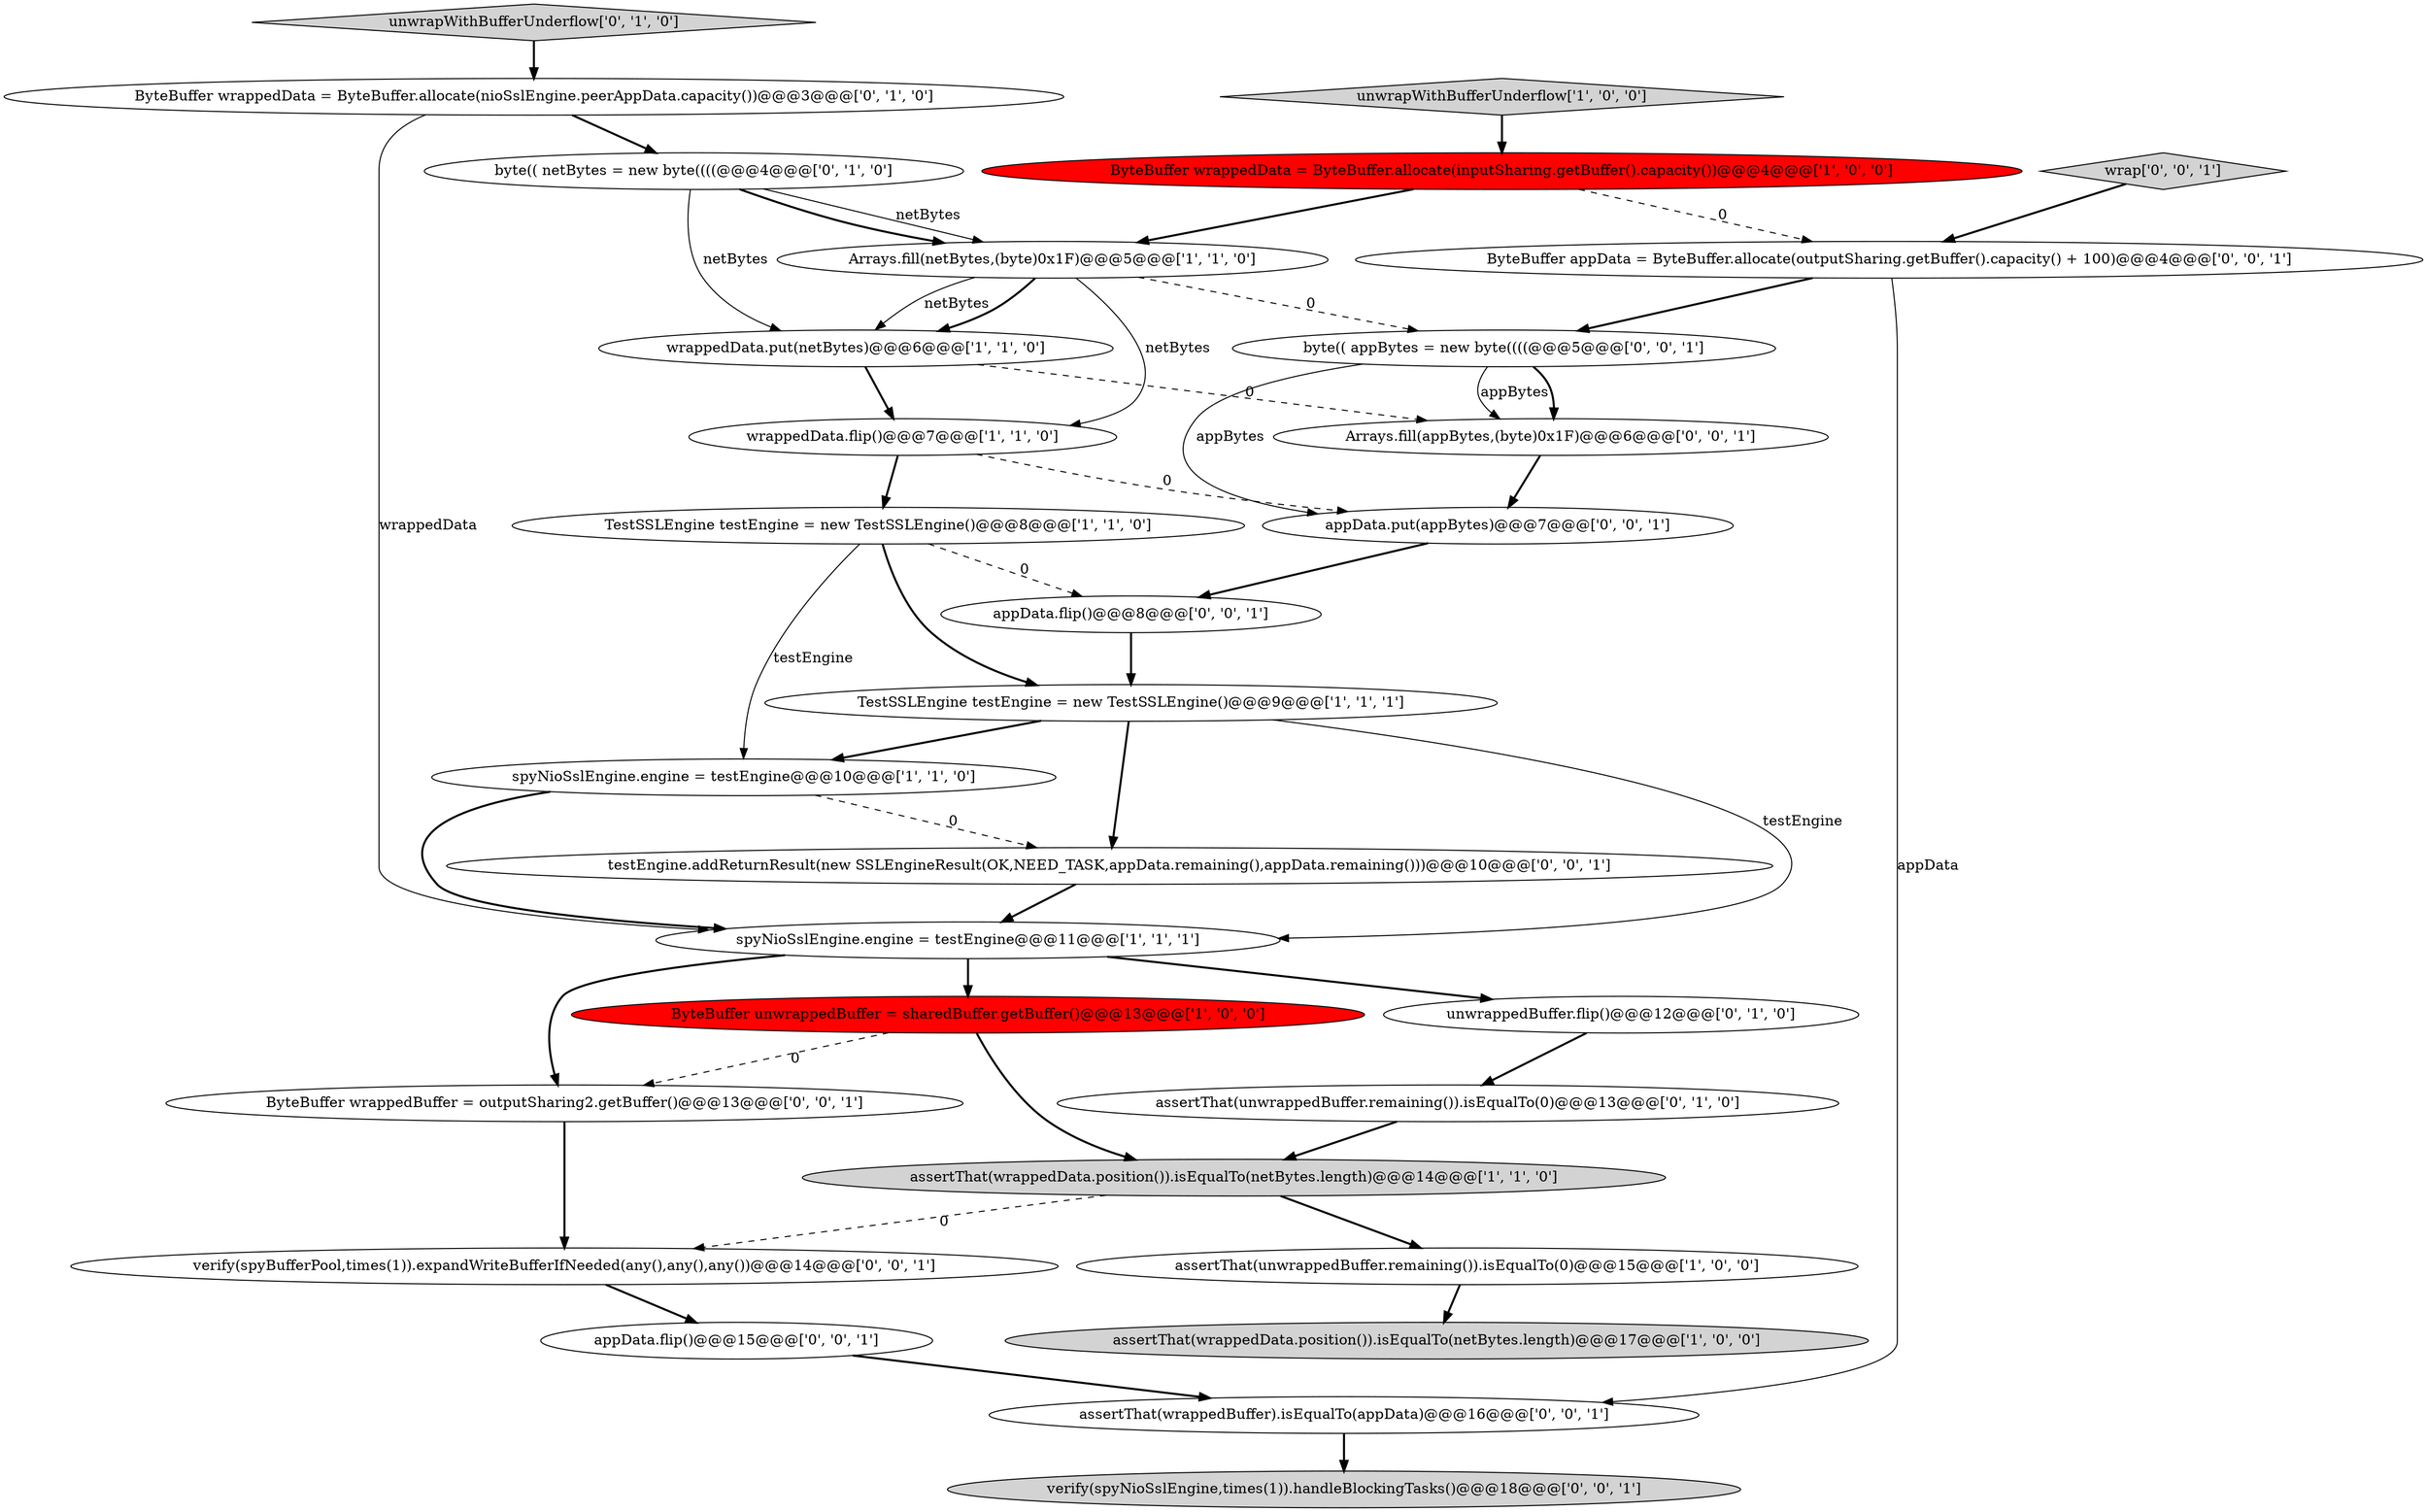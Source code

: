 digraph {
20 [style = filled, label = "testEngine.addReturnResult(new SSLEngineResult(OK,NEED_TASK,appData.remaining(),appData.remaining()))@@@10@@@['0', '0', '1']", fillcolor = white, shape = ellipse image = "AAA0AAABBB3BBB"];
10 [style = filled, label = "TestSSLEngine testEngine = new TestSSLEngine()@@@8@@@['1', '1', '0']", fillcolor = white, shape = ellipse image = "AAA0AAABBB1BBB"];
28 [style = filled, label = "verify(spyNioSslEngine,times(1)).handleBlockingTasks()@@@18@@@['0', '0', '1']", fillcolor = lightgray, shape = ellipse image = "AAA0AAABBB3BBB"];
22 [style = filled, label = "wrap['0', '0', '1']", fillcolor = lightgray, shape = diamond image = "AAA0AAABBB3BBB"];
1 [style = filled, label = "unwrapWithBufferUnderflow['1', '0', '0']", fillcolor = lightgray, shape = diamond image = "AAA0AAABBB1BBB"];
11 [style = filled, label = "assertThat(wrappedData.position()).isEqualTo(netBytes.length)@@@17@@@['1', '0', '0']", fillcolor = lightgray, shape = ellipse image = "AAA0AAABBB1BBB"];
13 [style = filled, label = "unwrapWithBufferUnderflow['0', '1', '0']", fillcolor = lightgray, shape = diamond image = "AAA0AAABBB2BBB"];
2 [style = filled, label = "Arrays.fill(netBytes,(byte)0x1F)@@@5@@@['1', '1', '0']", fillcolor = white, shape = ellipse image = "AAA0AAABBB1BBB"];
4 [style = filled, label = "spyNioSslEngine.engine = testEngine@@@10@@@['1', '1', '0']", fillcolor = white, shape = ellipse image = "AAA0AAABBB1BBB"];
21 [style = filled, label = "appData.flip()@@@15@@@['0', '0', '1']", fillcolor = white, shape = ellipse image = "AAA0AAABBB3BBB"];
14 [style = filled, label = "ByteBuffer wrappedData = ByteBuffer.allocate(nioSslEngine.peerAppData.capacity())@@@3@@@['0', '1', '0']", fillcolor = white, shape = ellipse image = "AAA0AAABBB2BBB"];
19 [style = filled, label = "appData.flip()@@@8@@@['0', '0', '1']", fillcolor = white, shape = ellipse image = "AAA0AAABBB3BBB"];
27 [style = filled, label = "appData.put(appBytes)@@@7@@@['0', '0', '1']", fillcolor = white, shape = ellipse image = "AAA0AAABBB3BBB"];
17 [style = filled, label = "assertThat(unwrappedBuffer.remaining()).isEqualTo(0)@@@13@@@['0', '1', '0']", fillcolor = white, shape = ellipse image = "AAA0AAABBB2BBB"];
0 [style = filled, label = "wrappedData.put(netBytes)@@@6@@@['1', '1', '0']", fillcolor = white, shape = ellipse image = "AAA0AAABBB1BBB"];
15 [style = filled, label = "unwrappedBuffer.flip()@@@12@@@['0', '1', '0']", fillcolor = white, shape = ellipse image = "AAA0AAABBB2BBB"];
18 [style = filled, label = "ByteBuffer appData = ByteBuffer.allocate(outputSharing.getBuffer().capacity() + 100)@@@4@@@['0', '0', '1']", fillcolor = white, shape = ellipse image = "AAA0AAABBB3BBB"];
23 [style = filled, label = "verify(spyBufferPool,times(1)).expandWriteBufferIfNeeded(any(),any(),any())@@@14@@@['0', '0', '1']", fillcolor = white, shape = ellipse image = "AAA0AAABBB3BBB"];
12 [style = filled, label = "wrappedData.flip()@@@7@@@['1', '1', '0']", fillcolor = white, shape = ellipse image = "AAA0AAABBB1BBB"];
26 [style = filled, label = "ByteBuffer wrappedBuffer = outputSharing2.getBuffer()@@@13@@@['0', '0', '1']", fillcolor = white, shape = ellipse image = "AAA0AAABBB3BBB"];
9 [style = filled, label = "ByteBuffer wrappedData = ByteBuffer.allocate(inputSharing.getBuffer().capacity())@@@4@@@['1', '0', '0']", fillcolor = red, shape = ellipse image = "AAA1AAABBB1BBB"];
5 [style = filled, label = "ByteBuffer unwrappedBuffer = sharedBuffer.getBuffer()@@@13@@@['1', '0', '0']", fillcolor = red, shape = ellipse image = "AAA1AAABBB1BBB"];
16 [style = filled, label = "byte(( netBytes = new byte((((@@@4@@@['0', '1', '0']", fillcolor = white, shape = ellipse image = "AAA0AAABBB2BBB"];
7 [style = filled, label = "spyNioSslEngine.engine = testEngine@@@11@@@['1', '1', '1']", fillcolor = white, shape = ellipse image = "AAA0AAABBB1BBB"];
25 [style = filled, label = "byte(( appBytes = new byte((((@@@5@@@['0', '0', '1']", fillcolor = white, shape = ellipse image = "AAA0AAABBB3BBB"];
6 [style = filled, label = "assertThat(unwrappedBuffer.remaining()).isEqualTo(0)@@@15@@@['1', '0', '0']", fillcolor = white, shape = ellipse image = "AAA0AAABBB1BBB"];
29 [style = filled, label = "assertThat(wrappedBuffer).isEqualTo(appData)@@@16@@@['0', '0', '1']", fillcolor = white, shape = ellipse image = "AAA0AAABBB3BBB"];
8 [style = filled, label = "TestSSLEngine testEngine = new TestSSLEngine()@@@9@@@['1', '1', '1']", fillcolor = white, shape = ellipse image = "AAA0AAABBB1BBB"];
24 [style = filled, label = "Arrays.fill(appBytes,(byte)0x1F)@@@6@@@['0', '0', '1']", fillcolor = white, shape = ellipse image = "AAA0AAABBB3BBB"];
3 [style = filled, label = "assertThat(wrappedData.position()).isEqualTo(netBytes.length)@@@14@@@['1', '1', '0']", fillcolor = lightgray, shape = ellipse image = "AAA0AAABBB1BBB"];
5->3 [style = bold, label=""];
14->16 [style = bold, label=""];
2->12 [style = solid, label="netBytes"];
16->2 [style = solid, label="netBytes"];
16->0 [style = solid, label="netBytes"];
9->2 [style = bold, label=""];
5->26 [style = dashed, label="0"];
10->19 [style = dashed, label="0"];
9->18 [style = dashed, label="0"];
0->12 [style = bold, label=""];
2->0 [style = solid, label="netBytes"];
3->6 [style = bold, label=""];
14->7 [style = solid, label="wrappedData"];
25->27 [style = solid, label="appBytes"];
16->2 [style = bold, label=""];
4->7 [style = bold, label=""];
1->9 [style = bold, label=""];
19->8 [style = bold, label=""];
8->7 [style = solid, label="testEngine"];
25->24 [style = solid, label="appBytes"];
7->26 [style = bold, label=""];
29->28 [style = bold, label=""];
3->23 [style = dashed, label="0"];
25->24 [style = bold, label=""];
15->17 [style = bold, label=""];
7->5 [style = bold, label=""];
2->0 [style = bold, label=""];
12->10 [style = bold, label=""];
21->29 [style = bold, label=""];
8->20 [style = bold, label=""];
22->18 [style = bold, label=""];
10->8 [style = bold, label=""];
23->21 [style = bold, label=""];
4->20 [style = dashed, label="0"];
6->11 [style = bold, label=""];
26->23 [style = bold, label=""];
12->27 [style = dashed, label="0"];
2->25 [style = dashed, label="0"];
18->25 [style = bold, label=""];
17->3 [style = bold, label=""];
0->24 [style = dashed, label="0"];
7->15 [style = bold, label=""];
27->19 [style = bold, label=""];
8->4 [style = bold, label=""];
20->7 [style = bold, label=""];
18->29 [style = solid, label="appData"];
13->14 [style = bold, label=""];
24->27 [style = bold, label=""];
10->4 [style = solid, label="testEngine"];
}
